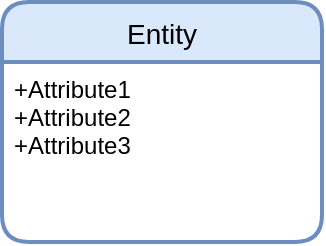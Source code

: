 <mxfile version="14.1.1" type="github"><diagram id="8hyWG5DNdCxR_j4EdIO5" name="Page-1"><mxGraphModel dx="1242" dy="811" grid="1" gridSize="10" guides="1" tooltips="1" connect="1" arrows="1" fold="1" page="1" pageScale="1" pageWidth="827" pageHeight="1169" math="0" shadow="0"><root><mxCell id="0"/><mxCell id="1" parent="0"/><mxCell id="M5Vq__j_jYRAFMtw6sY8-1" value="Entity" style="swimlane;childLayout=stackLayout;horizontal=1;startSize=30;horizontalStack=0;rounded=1;fontSize=14;fontStyle=0;strokeWidth=2;resizeParent=0;resizeLast=1;shadow=0;dashed=0;align=center;fillColor=#dae8fc;strokeColor=#6c8ebf;" vertex="1" parent="1"><mxGeometry x="120" y="90" width="160" height="120" as="geometry"/></mxCell><mxCell id="M5Vq__j_jYRAFMtw6sY8-2" value="+Attribute1&#10;+Attribute2&#10;+Attribute3" style="align=left;strokeColor=none;fillColor=none;spacingLeft=4;fontSize=12;verticalAlign=top;resizable=0;rotatable=0;part=1;" vertex="1" parent="M5Vq__j_jYRAFMtw6sY8-1"><mxGeometry y="30" width="160" height="90" as="geometry"/></mxCell></root></mxGraphModel></diagram></mxfile>